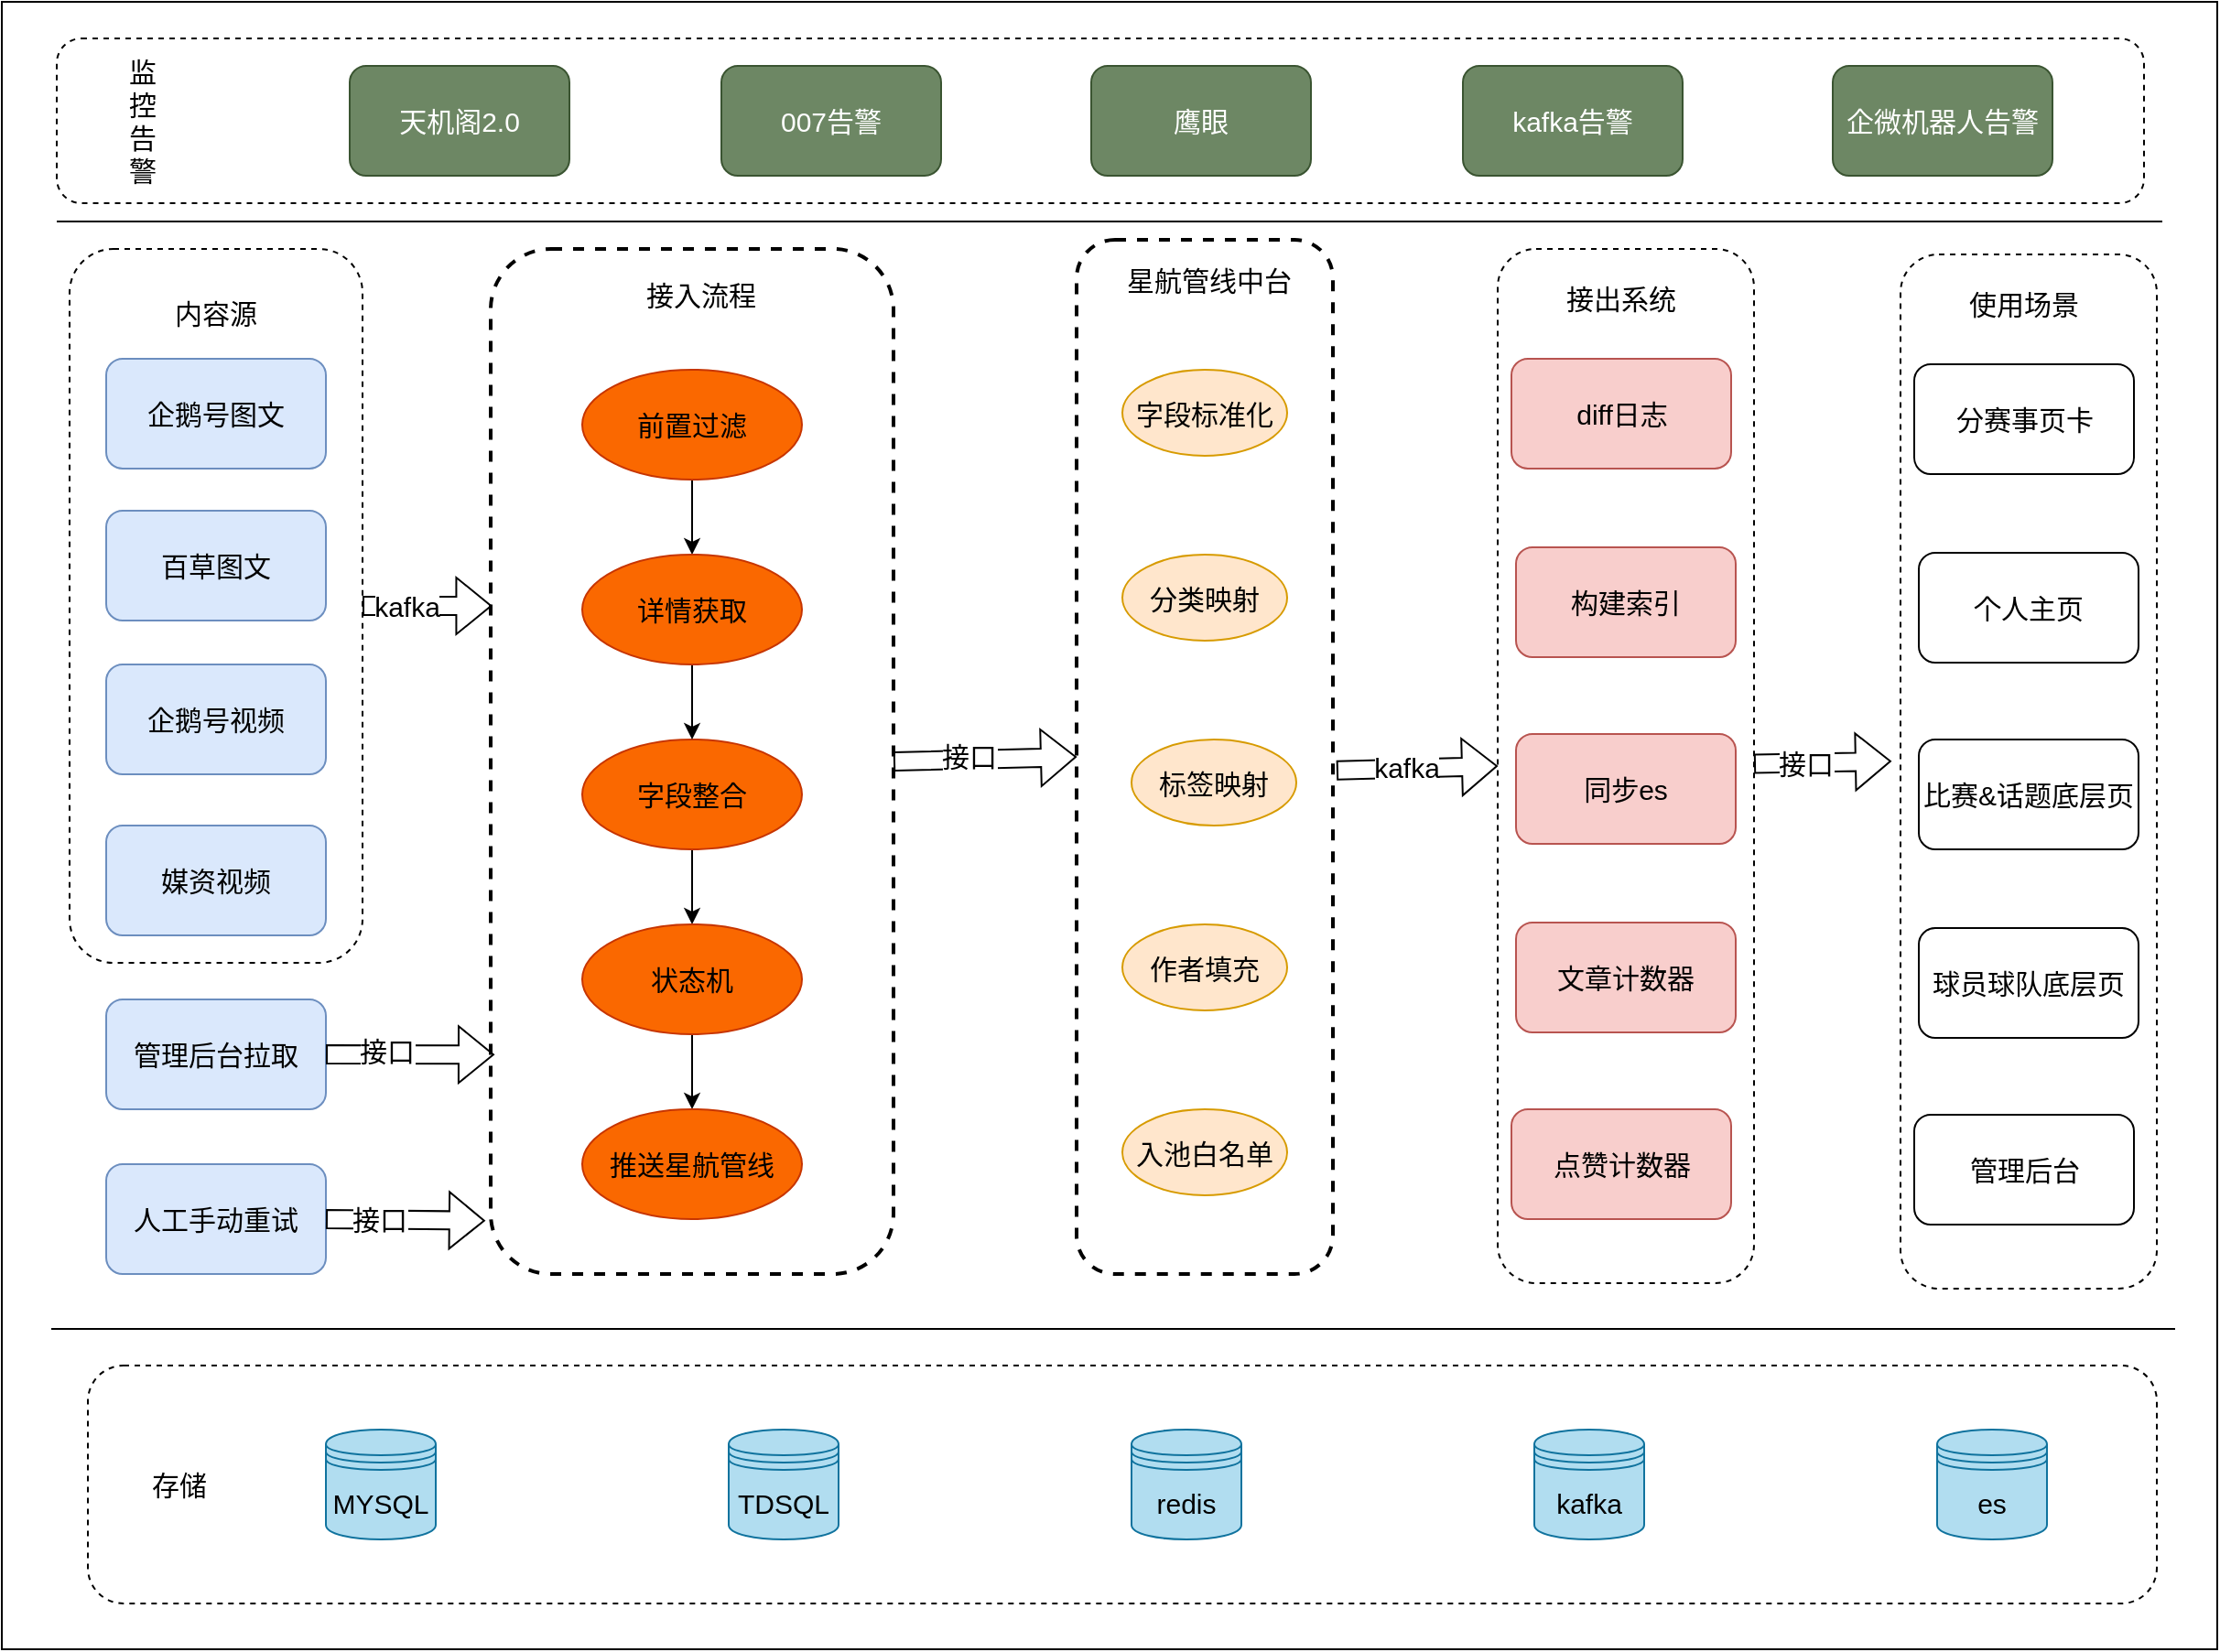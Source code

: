 <mxfile version="16.0.3" type="github">
  <diagram id="Ehf6K-8b_N_PcfSkCcOT" name="Page-1">
    <mxGraphModel dx="1673" dy="896" grid="1" gridSize="10" guides="1" tooltips="1" connect="1" arrows="1" fold="1" page="1" pageScale="1" pageWidth="1654" pageHeight="2336" math="0" shadow="0">
      <root>
        <mxCell id="0" />
        <mxCell id="1" parent="0" />
        <mxCell id="2IMKjfMsFiyMc3P6ZTSg-109" value="" style="rounded=0;whiteSpace=wrap;html=1;fontSize=15;" vertex="1" parent="1">
          <mxGeometry x="220" y="330" width="1210" height="900" as="geometry" />
        </mxCell>
        <mxCell id="2IMKjfMsFiyMc3P6ZTSg-38" value="" style="rounded=1;whiteSpace=wrap;html=1;dashed=1;fontSize=15;" vertex="1" parent="1">
          <mxGeometry x="257" y="465" width="160" height="390" as="geometry" />
        </mxCell>
        <mxCell id="2IMKjfMsFiyMc3P6ZTSg-1" value="企鹅号图文" style="rounded=1;whiteSpace=wrap;html=1;fontSize=15;fillColor=#dae8fc;strokeColor=#6c8ebf;" vertex="1" parent="1">
          <mxGeometry x="277" y="525" width="120" height="60" as="geometry" />
        </mxCell>
        <mxCell id="2IMKjfMsFiyMc3P6ZTSg-2" value="百草图文" style="rounded=1;whiteSpace=wrap;html=1;fontSize=15;fillColor=#dae8fc;strokeColor=#6c8ebf;" vertex="1" parent="1">
          <mxGeometry x="277" y="608" width="120" height="60" as="geometry" />
        </mxCell>
        <mxCell id="2IMKjfMsFiyMc3P6ZTSg-3" value="企鹅号视频" style="rounded=1;whiteSpace=wrap;html=1;fontSize=15;fillColor=#dae8fc;strokeColor=#6c8ebf;" vertex="1" parent="1">
          <mxGeometry x="277" y="692" width="120" height="60" as="geometry" />
        </mxCell>
        <mxCell id="2IMKjfMsFiyMc3P6ZTSg-4" value="媒资视频" style="rounded=1;whiteSpace=wrap;html=1;fontSize=15;fillColor=#dae8fc;strokeColor=#6c8ebf;" vertex="1" parent="1">
          <mxGeometry x="277" y="780" width="120" height="60" as="geometry" />
        </mxCell>
        <mxCell id="2IMKjfMsFiyMc3P6ZTSg-5" value="" style="rounded=1;whiteSpace=wrap;html=1;dashed=1;fontSize=15;strokeWidth=2;" vertex="1" parent="1">
          <mxGeometry x="487" y="465" width="220" height="560" as="geometry" />
        </mxCell>
        <mxCell id="2IMKjfMsFiyMc3P6ZTSg-6" value="接入流程" style="text;html=1;strokeColor=none;fillColor=none;align=center;verticalAlign=middle;whiteSpace=wrap;rounded=0;fontSize=15;" vertex="1" parent="1">
          <mxGeometry x="567" y="475" width="70" height="30" as="geometry" />
        </mxCell>
        <mxCell id="2IMKjfMsFiyMc3P6ZTSg-49" style="edgeStyle=orthogonalEdgeStyle;rounded=0;orthogonalLoop=1;jettySize=auto;html=1;exitX=0.5;exitY=1;exitDx=0;exitDy=0;entryX=0.5;entryY=0;entryDx=0;entryDy=0;fontSize=15;" edge="1" parent="1" source="2IMKjfMsFiyMc3P6ZTSg-7" target="2IMKjfMsFiyMc3P6ZTSg-11">
          <mxGeometry relative="1" as="geometry" />
        </mxCell>
        <mxCell id="2IMKjfMsFiyMc3P6ZTSg-7" value="前置过滤" style="ellipse;whiteSpace=wrap;html=1;fontFamily=Helvetica;fontSize=15;align=center;strokeColor=#C73500;fillColor=#fa6800;fontColor=#000000;" vertex="1" parent="1">
          <mxGeometry x="537" y="531" width="120" height="60" as="geometry" />
        </mxCell>
        <mxCell id="2IMKjfMsFiyMc3P6ZTSg-51" style="edgeStyle=orthogonalEdgeStyle;rounded=0;orthogonalLoop=1;jettySize=auto;html=1;exitX=0.5;exitY=1;exitDx=0;exitDy=0;entryX=0.5;entryY=0;entryDx=0;entryDy=0;fontSize=15;" edge="1" parent="1" source="2IMKjfMsFiyMc3P6ZTSg-8" target="2IMKjfMsFiyMc3P6ZTSg-9">
          <mxGeometry relative="1" as="geometry" />
        </mxCell>
        <mxCell id="2IMKjfMsFiyMc3P6ZTSg-8" value="字段整合" style="ellipse;whiteSpace=wrap;html=1;fontFamily=Helvetica;fontSize=15;align=center;strokeColor=#C73500;fillColor=#fa6800;fontColor=#000000;" vertex="1" parent="1">
          <mxGeometry x="537" y="733" width="120" height="60" as="geometry" />
        </mxCell>
        <mxCell id="2IMKjfMsFiyMc3P6ZTSg-52" style="edgeStyle=orthogonalEdgeStyle;rounded=0;orthogonalLoop=1;jettySize=auto;html=1;exitX=0.5;exitY=1;exitDx=0;exitDy=0;fontSize=15;" edge="1" parent="1" source="2IMKjfMsFiyMc3P6ZTSg-9" target="2IMKjfMsFiyMc3P6ZTSg-10">
          <mxGeometry relative="1" as="geometry" />
        </mxCell>
        <mxCell id="2IMKjfMsFiyMc3P6ZTSg-9" value="状态机" style="ellipse;whiteSpace=wrap;html=1;fontFamily=Helvetica;fontSize=15;align=center;strokeColor=#C73500;fillColor=#fa6800;fontColor=#000000;" vertex="1" parent="1">
          <mxGeometry x="537" y="834" width="120" height="60" as="geometry" />
        </mxCell>
        <mxCell id="2IMKjfMsFiyMc3P6ZTSg-10" value="推送星航管线" style="ellipse;whiteSpace=wrap;html=1;fontFamily=Helvetica;fontSize=15;align=center;strokeColor=#C73500;fillColor=#fa6800;fontColor=#000000;" vertex="1" parent="1">
          <mxGeometry x="537" y="935" width="120" height="60" as="geometry" />
        </mxCell>
        <mxCell id="2IMKjfMsFiyMc3P6ZTSg-50" style="edgeStyle=orthogonalEdgeStyle;rounded=0;orthogonalLoop=1;jettySize=auto;html=1;exitX=0.5;exitY=1;exitDx=0;exitDy=0;entryX=0.5;entryY=0;entryDx=0;entryDy=0;fontSize=15;" edge="1" parent="1" source="2IMKjfMsFiyMc3P6ZTSg-11" target="2IMKjfMsFiyMc3P6ZTSg-8">
          <mxGeometry relative="1" as="geometry" />
        </mxCell>
        <mxCell id="2IMKjfMsFiyMc3P6ZTSg-11" value="详情获取" style="ellipse;whiteSpace=wrap;html=1;fontFamily=Helvetica;fontSize=15;align=center;strokeColor=#C73500;fillColor=#fa6800;fontColor=#000000;" vertex="1" parent="1">
          <mxGeometry x="537" y="632" width="120" height="60" as="geometry" />
        </mxCell>
        <mxCell id="2IMKjfMsFiyMc3P6ZTSg-12" value="" style="rounded=1;whiteSpace=wrap;html=1;fontSize=15;dashed=1;strokeWidth=2;" vertex="1" parent="1">
          <mxGeometry x="807" y="460" width="140" height="565" as="geometry" />
        </mxCell>
        <mxCell id="2IMKjfMsFiyMc3P6ZTSg-13" value="星航管线中台" style="text;html=1;strokeColor=none;fillColor=none;align=center;verticalAlign=middle;whiteSpace=wrap;rounded=0;fontSize=15;" vertex="1" parent="1">
          <mxGeometry x="832" y="468" width="95" height="27" as="geometry" />
        </mxCell>
        <mxCell id="2IMKjfMsFiyMc3P6ZTSg-17" value="作者填充" style="ellipse;whiteSpace=wrap;html=1;fillColor=#ffe6cc;strokeColor=#d79b00;fontFamily=Times New Roman;fontSize=15;" vertex="1" parent="1">
          <mxGeometry x="832" y="834" width="90" height="47" as="geometry" />
        </mxCell>
        <mxCell id="2IMKjfMsFiyMc3P6ZTSg-18" value="字段标准化" style="ellipse;whiteSpace=wrap;html=1;fontFamily=Times New Roman;fontSize=15;fontColor=rgb(0, 0, 0);align=center;strokeColor=#d79b00;fillColor=#ffe6cc;" vertex="1" parent="1">
          <mxGeometry x="832" y="531" width="90" height="47" as="geometry" />
        </mxCell>
        <mxCell id="2IMKjfMsFiyMc3P6ZTSg-19" value="分类映射" style="ellipse;whiteSpace=wrap;html=1;fillColor=#ffe6cc;strokeColor=#d79b00;fontFamily=Times New Roman;fontSize=15;" vertex="1" parent="1">
          <mxGeometry x="832" y="632" width="90" height="47" as="geometry" />
        </mxCell>
        <mxCell id="2IMKjfMsFiyMc3P6ZTSg-20" value="标签映射" style="ellipse;whiteSpace=wrap;html=1;fillColor=#ffe6cc;strokeColor=#d79b00;fontFamily=Times New Roman;fontSize=15;" vertex="1" parent="1">
          <mxGeometry x="837" y="733" width="90" height="47" as="geometry" />
        </mxCell>
        <mxCell id="2IMKjfMsFiyMc3P6ZTSg-21" value="入池白名单" style="ellipse;whiteSpace=wrap;html=1;fillColor=#ffe6cc;strokeColor=#d79b00;fontFamily=Times New Roman;fontSize=15;" vertex="1" parent="1">
          <mxGeometry x="832" y="935" width="90" height="47" as="geometry" />
        </mxCell>
        <mxCell id="2IMKjfMsFiyMc3P6ZTSg-39" value="内容源" style="text;html=1;strokeColor=none;fillColor=none;align=center;verticalAlign=middle;whiteSpace=wrap;rounded=0;fontSize=15;" vertex="1" parent="1">
          <mxGeometry x="307" y="485" width="60" height="30" as="geometry" />
        </mxCell>
        <mxCell id="2IMKjfMsFiyMc3P6ZTSg-40" value="管理后台拉取" style="rounded=1;whiteSpace=wrap;html=1;fontSize=15;fillColor=#dae8fc;strokeColor=#6c8ebf;" vertex="1" parent="1">
          <mxGeometry x="277" y="875" width="120" height="60" as="geometry" />
        </mxCell>
        <mxCell id="2IMKjfMsFiyMc3P6ZTSg-41" value="人工手动重试" style="rounded=1;whiteSpace=wrap;html=1;fontSize=15;fillColor=#dae8fc;strokeColor=#6c8ebf;" vertex="1" parent="1">
          <mxGeometry x="277" y="965" width="120" height="60" as="geometry" />
        </mxCell>
        <mxCell id="2IMKjfMsFiyMc3P6ZTSg-56" value="" style="shape=flexArrow;endArrow=classic;html=1;rounded=0;fontSize=15;entryX=0;entryY=0.5;entryDx=0;entryDy=0;exitX=1;exitY=0.5;exitDx=0;exitDy=0;" edge="1" parent="1" source="2IMKjfMsFiyMc3P6ZTSg-5" target="2IMKjfMsFiyMc3P6ZTSg-12">
          <mxGeometry width="50" height="50" relative="1" as="geometry">
            <mxPoint x="717" y="743" as="sourcePoint" />
            <mxPoint x="757" y="755" as="targetPoint" />
          </mxGeometry>
        </mxCell>
        <mxCell id="2IMKjfMsFiyMc3P6ZTSg-75" value="接口" style="edgeLabel;html=1;align=center;verticalAlign=middle;resizable=0;points=[];fontSize=15;" vertex="1" connectable="0" parent="2IMKjfMsFiyMc3P6ZTSg-56">
          <mxGeometry x="-0.357" y="6" relative="1" as="geometry">
            <mxPoint x="9" y="4" as="offset" />
          </mxGeometry>
        </mxCell>
        <mxCell id="2IMKjfMsFiyMc3P6ZTSg-57" value="" style="shape=flexArrow;endArrow=classic;html=1;rounded=0;fontSize=15;exitX=1;exitY=0.5;exitDx=0;exitDy=0;entryX=-0.014;entryY=0.948;entryDx=0;entryDy=0;entryPerimeter=0;" edge="1" parent="1" source="2IMKjfMsFiyMc3P6ZTSg-41" target="2IMKjfMsFiyMc3P6ZTSg-5">
          <mxGeometry width="50" height="50" relative="1" as="geometry">
            <mxPoint x="457" y="1025" as="sourcePoint" />
            <mxPoint x="477" y="995" as="targetPoint" />
          </mxGeometry>
        </mxCell>
        <mxCell id="2IMKjfMsFiyMc3P6ZTSg-74" value="接口" style="edgeLabel;html=1;align=center;verticalAlign=middle;resizable=0;points=[];fontSize=15;" vertex="1" connectable="0" parent="2IMKjfMsFiyMc3P6ZTSg-57">
          <mxGeometry x="-0.333" y="1" relative="1" as="geometry">
            <mxPoint as="offset" />
          </mxGeometry>
        </mxCell>
        <mxCell id="2IMKjfMsFiyMc3P6ZTSg-59" value="" style="shape=flexArrow;endArrow=classic;html=1;rounded=0;fontSize=15;exitX=1;exitY=0.5;exitDx=0;exitDy=0;entryX=0.009;entryY=0.786;entryDx=0;entryDy=0;entryPerimeter=0;" edge="1" parent="1" source="2IMKjfMsFiyMc3P6ZTSg-40" target="2IMKjfMsFiyMc3P6ZTSg-5">
          <mxGeometry width="50" height="50" relative="1" as="geometry">
            <mxPoint x="417" y="945" as="sourcePoint" />
            <mxPoint x="467" y="895" as="targetPoint" />
          </mxGeometry>
        </mxCell>
        <mxCell id="2IMKjfMsFiyMc3P6ZTSg-73" value="接口" style="edgeLabel;html=1;align=center;verticalAlign=middle;resizable=0;points=[];fontSize=15;" vertex="1" connectable="0" parent="2IMKjfMsFiyMc3P6ZTSg-59">
          <mxGeometry x="-0.282" y="2" relative="1" as="geometry">
            <mxPoint as="offset" />
          </mxGeometry>
        </mxCell>
        <mxCell id="2IMKjfMsFiyMc3P6ZTSg-60" value="" style="shape=flexArrow;endArrow=classic;html=1;rounded=0;fontSize=15;" edge="1" parent="1" source="2IMKjfMsFiyMc3P6ZTSg-38">
          <mxGeometry width="50" height="50" relative="1" as="geometry">
            <mxPoint x="417" y="710" as="sourcePoint" />
            <mxPoint x="487.711" y="660" as="targetPoint" />
          </mxGeometry>
        </mxCell>
        <mxCell id="2IMKjfMsFiyMc3P6ZTSg-72" value="kafka" style="edgeLabel;html=1;align=center;verticalAlign=middle;resizable=0;points=[];fontSize=15;" vertex="1" connectable="0" parent="2IMKjfMsFiyMc3P6ZTSg-60">
          <mxGeometry x="-0.321" relative="1" as="geometry">
            <mxPoint as="offset" />
          </mxGeometry>
        </mxCell>
        <mxCell id="2IMKjfMsFiyMc3P6ZTSg-62" value="" style="rounded=1;whiteSpace=wrap;html=1;fontSize=15;dashed=1;" vertex="1" parent="1">
          <mxGeometry x="1037" y="465" width="140" height="565" as="geometry" />
        </mxCell>
        <mxCell id="2IMKjfMsFiyMc3P6ZTSg-64" value="接出系统" style="text;html=1;strokeColor=none;fillColor=none;align=center;verticalAlign=middle;whiteSpace=wrap;rounded=0;fontSize=15;" vertex="1" parent="1">
          <mxGeometry x="1057" y="478" width="95" height="27" as="geometry" />
        </mxCell>
        <mxCell id="2IMKjfMsFiyMc3P6ZTSg-65" value="" style="shape=flexArrow;endArrow=classic;html=1;rounded=0;fontSize=15;exitX=1.014;exitY=0.513;exitDx=0;exitDy=0;entryX=0;entryY=0.5;entryDx=0;entryDy=0;exitPerimeter=0;" edge="1" parent="1" source="2IMKjfMsFiyMc3P6ZTSg-12" target="2IMKjfMsFiyMc3P6ZTSg-62">
          <mxGeometry width="50" height="50" relative="1" as="geometry">
            <mxPoint x="957" y="775" as="sourcePoint" />
            <mxPoint x="1007" y="725" as="targetPoint" />
          </mxGeometry>
        </mxCell>
        <mxCell id="2IMKjfMsFiyMc3P6ZTSg-66" value="kafka" style="edgeLabel;html=1;align=center;verticalAlign=middle;resizable=0;points=[];fontSize=15;" vertex="1" connectable="0" parent="2IMKjfMsFiyMc3P6ZTSg-65">
          <mxGeometry x="0.294" y="-3" relative="1" as="geometry">
            <mxPoint x="-19" y="-4" as="offset" />
          </mxGeometry>
        </mxCell>
        <mxCell id="2IMKjfMsFiyMc3P6ZTSg-67" value="diff日志" style="rounded=1;whiteSpace=wrap;html=1;fontSize=15;fillColor=#f8cecc;strokeColor=#b85450;" vertex="1" parent="1">
          <mxGeometry x="1044.5" y="525" width="120" height="60" as="geometry" />
        </mxCell>
        <mxCell id="2IMKjfMsFiyMc3P6ZTSg-68" value="构建索引" style="rounded=1;whiteSpace=wrap;html=1;fontSize=15;fillColor=#f8cecc;strokeColor=#b85450;" vertex="1" parent="1">
          <mxGeometry x="1047" y="628" width="120" height="60" as="geometry" />
        </mxCell>
        <mxCell id="2IMKjfMsFiyMc3P6ZTSg-69" value="同步es" style="rounded=1;whiteSpace=wrap;html=1;fontSize=15;fillColor=#f8cecc;strokeColor=#b85450;" vertex="1" parent="1">
          <mxGeometry x="1047" y="730" width="120" height="60" as="geometry" />
        </mxCell>
        <mxCell id="2IMKjfMsFiyMc3P6ZTSg-70" value="文章计数器" style="rounded=1;whiteSpace=wrap;html=1;fontSize=15;fillColor=#f8cecc;strokeColor=#b85450;" vertex="1" parent="1">
          <mxGeometry x="1047" y="833" width="120" height="60" as="geometry" />
        </mxCell>
        <mxCell id="2IMKjfMsFiyMc3P6ZTSg-71" value="点赞计数器" style="rounded=1;whiteSpace=wrap;html=1;fontSize=15;fillColor=#f8cecc;strokeColor=#b85450;" vertex="1" parent="1">
          <mxGeometry x="1044.5" y="935" width="120" height="60" as="geometry" />
        </mxCell>
        <mxCell id="2IMKjfMsFiyMc3P6ZTSg-76" value="" style="rounded=1;whiteSpace=wrap;html=1;dashed=1;fontSize=15;" vertex="1" parent="1">
          <mxGeometry x="267" y="1075" width="1130" height="130" as="geometry" />
        </mxCell>
        <mxCell id="2IMKjfMsFiyMc3P6ZTSg-77" value="" style="endArrow=none;html=1;rounded=0;fontSize=15;" edge="1" parent="1">
          <mxGeometry width="50" height="50" relative="1" as="geometry">
            <mxPoint x="247" y="1055" as="sourcePoint" />
            <mxPoint x="1407" y="1055" as="targetPoint" />
          </mxGeometry>
        </mxCell>
        <mxCell id="2IMKjfMsFiyMc3P6ZTSg-78" value="" style="rounded=1;whiteSpace=wrap;html=1;fontSize=15;dashed=1;" vertex="1" parent="1">
          <mxGeometry x="1257" y="468" width="140" height="565" as="geometry" />
        </mxCell>
        <mxCell id="2IMKjfMsFiyMc3P6ZTSg-79" value="使用场景" style="text;html=1;strokeColor=none;fillColor=none;align=center;verticalAlign=middle;whiteSpace=wrap;rounded=0;fontSize=15;" vertex="1" parent="1">
          <mxGeometry x="1277" y="481" width="95" height="27" as="geometry" />
        </mxCell>
        <mxCell id="2IMKjfMsFiyMc3P6ZTSg-80" value="分赛事页卡" style="rounded=1;whiteSpace=wrap;html=1;fontSize=15;" vertex="1" parent="1">
          <mxGeometry x="1264.5" y="528" width="120" height="60" as="geometry" />
        </mxCell>
        <mxCell id="2IMKjfMsFiyMc3P6ZTSg-81" value="个人主页" style="rounded=1;whiteSpace=wrap;html=1;fontSize=15;" vertex="1" parent="1">
          <mxGeometry x="1267" y="631" width="120" height="60" as="geometry" />
        </mxCell>
        <mxCell id="2IMKjfMsFiyMc3P6ZTSg-82" value="比赛&amp;amp;话题底层页" style="rounded=1;whiteSpace=wrap;html=1;fontSize=15;" vertex="1" parent="1">
          <mxGeometry x="1267" y="733" width="120" height="60" as="geometry" />
        </mxCell>
        <mxCell id="2IMKjfMsFiyMc3P6ZTSg-83" value="球员球队底层页" style="rounded=1;whiteSpace=wrap;html=1;fontSize=15;" vertex="1" parent="1">
          <mxGeometry x="1267" y="836" width="120" height="60" as="geometry" />
        </mxCell>
        <mxCell id="2IMKjfMsFiyMc3P6ZTSg-84" value="管理后台" style="rounded=1;whiteSpace=wrap;html=1;fontSize=15;" vertex="1" parent="1">
          <mxGeometry x="1264.5" y="938" width="120" height="60" as="geometry" />
        </mxCell>
        <mxCell id="2IMKjfMsFiyMc3P6ZTSg-87" value="" style="shape=flexArrow;endArrow=classic;html=1;rounded=0;fontSize=15;entryX=-0.036;entryY=0.49;entryDx=0;entryDy=0;entryPerimeter=0;" edge="1" parent="1" source="2IMKjfMsFiyMc3P6ZTSg-62" target="2IMKjfMsFiyMc3P6ZTSg-78">
          <mxGeometry width="50" height="50" relative="1" as="geometry">
            <mxPoint x="1177" y="797.5" as="sourcePoint" />
            <mxPoint x="1247.711" y="747.5" as="targetPoint" />
          </mxGeometry>
        </mxCell>
        <mxCell id="2IMKjfMsFiyMc3P6ZTSg-88" value="接口" style="edgeLabel;html=1;align=center;verticalAlign=middle;resizable=0;points=[];fontSize=15;" vertex="1" connectable="0" parent="2IMKjfMsFiyMc3P6ZTSg-87">
          <mxGeometry x="-0.361" y="-2" relative="1" as="geometry">
            <mxPoint x="4" y="-2" as="offset" />
          </mxGeometry>
        </mxCell>
        <mxCell id="2IMKjfMsFiyMc3P6ZTSg-91" value="存储" style="text;html=1;strokeColor=none;fillColor=none;align=center;verticalAlign=middle;whiteSpace=wrap;rounded=0;dashed=1;fontSize=15;" vertex="1" parent="1">
          <mxGeometry x="287" y="1125" width="60" height="30" as="geometry" />
        </mxCell>
        <mxCell id="2IMKjfMsFiyMc3P6ZTSg-92" value="MYSQL" style="shape=datastore;whiteSpace=wrap;html=1;fontSize=15;fillColor=#b1ddf0;strokeColor=#10739e;" vertex="1" parent="1">
          <mxGeometry x="397" y="1110" width="60" height="60" as="geometry" />
        </mxCell>
        <mxCell id="2IMKjfMsFiyMc3P6ZTSg-93" value="TDSQL" style="shape=datastore;whiteSpace=wrap;html=1;fontSize=15;fillColor=#b1ddf0;strokeColor=#10739e;" vertex="1" parent="1">
          <mxGeometry x="617" y="1110" width="60" height="60" as="geometry" />
        </mxCell>
        <mxCell id="2IMKjfMsFiyMc3P6ZTSg-94" value="redis" style="shape=datastore;whiteSpace=wrap;html=1;fontSize=15;fillColor=#b1ddf0;strokeColor=#10739e;" vertex="1" parent="1">
          <mxGeometry x="837" y="1110" width="60" height="60" as="geometry" />
        </mxCell>
        <mxCell id="2IMKjfMsFiyMc3P6ZTSg-95" value="kafka" style="shape=datastore;whiteSpace=wrap;html=1;fontSize=15;fillColor=#b1ddf0;strokeColor=#10739e;" vertex="1" parent="1">
          <mxGeometry x="1057" y="1110" width="60" height="60" as="geometry" />
        </mxCell>
        <mxCell id="2IMKjfMsFiyMc3P6ZTSg-96" value="es" style="shape=datastore;whiteSpace=wrap;html=1;fontSize=15;fillColor=#b1ddf0;strokeColor=#10739e;" vertex="1" parent="1">
          <mxGeometry x="1277" y="1110" width="60" height="60" as="geometry" />
        </mxCell>
        <mxCell id="2IMKjfMsFiyMc3P6ZTSg-97" value="" style="endArrow=none;html=1;rounded=0;fontSize=15;" edge="1" parent="1">
          <mxGeometry width="50" height="50" relative="1" as="geometry">
            <mxPoint x="250" y="450" as="sourcePoint" />
            <mxPoint x="1400" y="450" as="targetPoint" />
          </mxGeometry>
        </mxCell>
        <mxCell id="2IMKjfMsFiyMc3P6ZTSg-98" value="" style="rounded=1;whiteSpace=wrap;html=1;fontSize=15;dashed=1;" vertex="1" parent="1">
          <mxGeometry x="250" y="350" width="1140" height="90" as="geometry" />
        </mxCell>
        <mxCell id="2IMKjfMsFiyMc3P6ZTSg-99" value="天机阁2.0" style="rounded=1;whiteSpace=wrap;html=1;fontSize=15;fillColor=#6d8764;strokeColor=#3A5431;fontColor=#ffffff;" vertex="1" parent="1">
          <mxGeometry x="410" y="365" width="120" height="60" as="geometry" />
        </mxCell>
        <mxCell id="2IMKjfMsFiyMc3P6ZTSg-100" value="007告警" style="rounded=1;whiteSpace=wrap;html=1;fontSize=15;fillColor=#6d8764;strokeColor=#3A5431;fontColor=#ffffff;" vertex="1" parent="1">
          <mxGeometry x="613" y="365" width="120" height="60" as="geometry" />
        </mxCell>
        <mxCell id="2IMKjfMsFiyMc3P6ZTSg-101" value="鹰眼" style="rounded=1;whiteSpace=wrap;html=1;fontSize=15;fillColor=#6d8764;strokeColor=#3A5431;fontColor=#ffffff;" vertex="1" parent="1">
          <mxGeometry x="815" y="365" width="120" height="60" as="geometry" />
        </mxCell>
        <mxCell id="2IMKjfMsFiyMc3P6ZTSg-102" value="&lt;span style=&quot;font-family: &amp;quot;times new roman&amp;quot;; font-size: 15px;&quot;&gt;企微机器人告警&lt;/span&gt;" style="rounded=1;whiteSpace=wrap;html=1;fontSize=15;fillColor=#6d8764;strokeColor=#3A5431;fontColor=#ffffff;" vertex="1" parent="1">
          <mxGeometry x="1220" y="365" width="120" height="60" as="geometry" />
        </mxCell>
        <mxCell id="2IMKjfMsFiyMc3P6ZTSg-103" value="监&lt;br style=&quot;font-size: 15px;&quot;&gt;控&lt;br style=&quot;font-size: 15px;&quot;&gt;告&lt;br style=&quot;font-size: 15px;&quot;&gt;警" style="text;html=1;strokeColor=none;fillColor=none;align=center;verticalAlign=middle;whiteSpace=wrap;rounded=0;fontSize=15;" vertex="1" parent="1">
          <mxGeometry x="267" y="380" width="60" height="30" as="geometry" />
        </mxCell>
        <mxCell id="2IMKjfMsFiyMc3P6ZTSg-104" value="kafka告警" style="rounded=1;whiteSpace=wrap;html=1;fontSize=15;fillColor=#6d8764;strokeColor=#3A5431;fontColor=#ffffff;" vertex="1" parent="1">
          <mxGeometry x="1018" y="365" width="120" height="60" as="geometry" />
        </mxCell>
      </root>
    </mxGraphModel>
  </diagram>
</mxfile>

